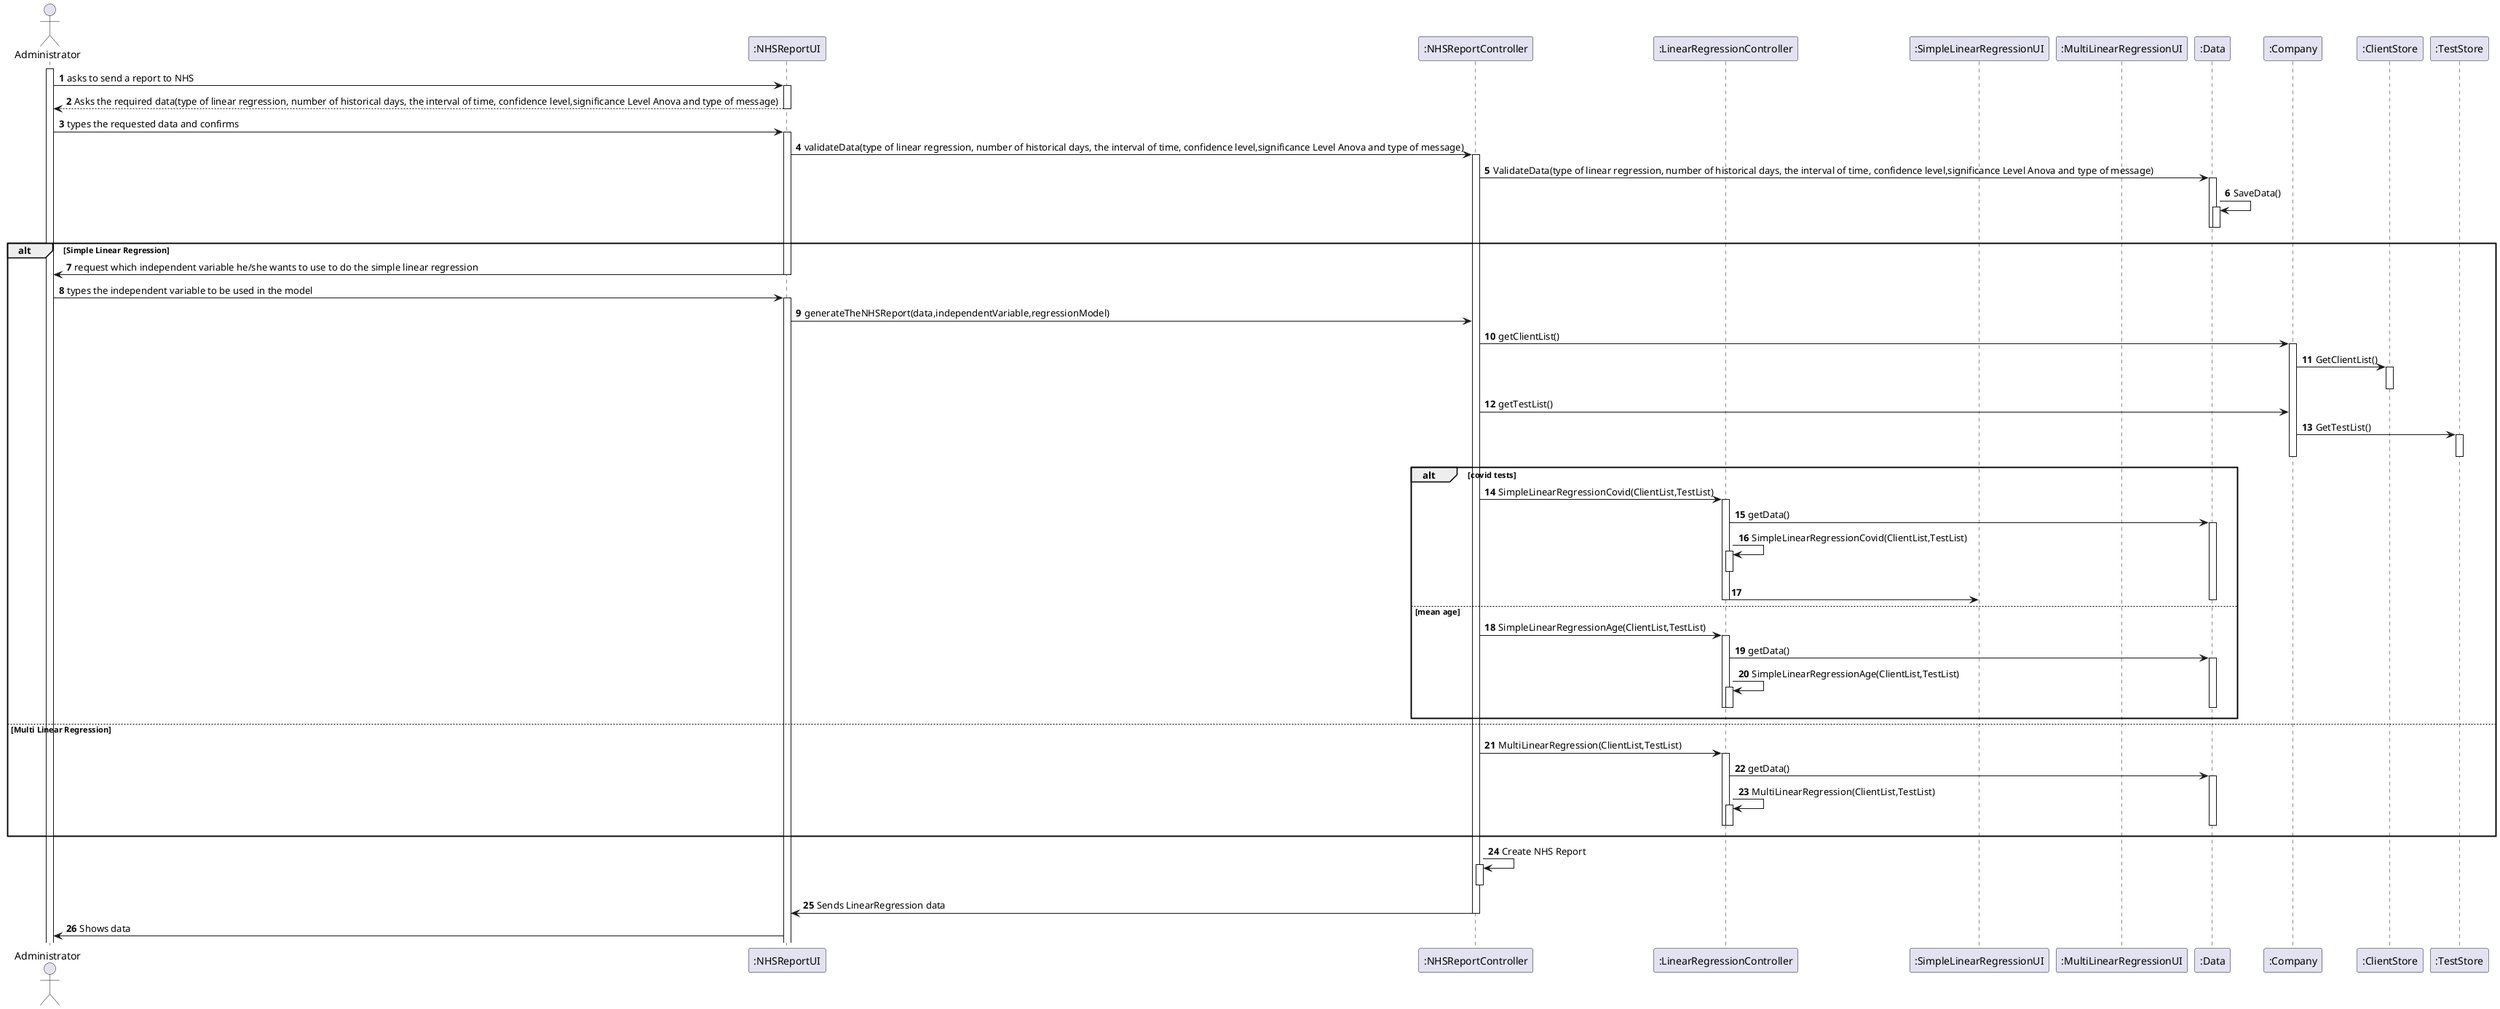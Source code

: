 @startuml
autonumber
'hide footbox
actor "Administrator" as ADMIN
participant ":NHSReportUI" as UI
participant ":NHSReportController" as CTRL
participant ":LinearRegressionController" as LRC
participant ":SimpleLinearRegressionUI" as SLRUI
participant ":MultiLinearRegressionUI" as MLRUI
participant ":Data" as DATA
participant ":Company" as COMP
participant ":ClientStore" as CLIENTSTO
participant ":TestStore" as TESTSTO


activate ADMIN
ADMIN -> UI : asks to send a report to NHS
activate UI
UI --> ADMIN : Asks the required data(type of linear regression, number of historical days, the interval of time, confidence level,significance Level Anova and type of message)
deactivate UI
ADMIN -> UI : types the requested data and confirms
activate UI
UI -> CTRL : validateData(type of linear regression, number of historical days, the interval of time, confidence level,significance Level Anova and type of message)
activate CTRL
CTRL -> DATA : ValidateData(type of linear regression, number of historical days, the interval of time, confidence level,significance Level Anova and type of message)
activate DATA
DATA -> DATA : SaveData()
activate DATA
deactivate DATA
deactivate DATA
alt Simple Linear Regression
UI -> ADMIN : request which independent variable he/she wants to use to do the simple linear regression
deactivate UI

ADMIN -> UI: types the independent variable to be used in the model
activate UI
UI -> CTRL: generateTheNHSReport(data,independentVariable,regressionModel)

CTRL -> COMP : getClientList()
activate COMP
COMP -> CLIENTSTO : GetClientList()
activate CLIENTSTO
deactivate CLIENTSTO
CTRL -> COMP : getTestList()
COMP -> TESTSTO : GetTestList()
activate TESTSTO
deactivate TESTSTO
deactivate COMP



alt covid tests

CTRL -> LRC : SimpleLinearRegressionCovid(ClientList,TestList)

activate LRC
LRC -> DATA : getData()
activate DATA
LRC -> LRC : SimpleLinearRegressionCovid(ClientList,TestList)
activate LRC
deactivate LRC

LRC -> SLRUI:
deactivate DATA
deactivate LRC

else mean age

CTRL -> LRC : SimpleLinearRegressionAge(ClientList,TestList)
activate LRC
LRC -> DATA : getData()
activate DATA
LRC -> LRC : SimpleLinearRegressionAge(ClientList,TestList)
activate LRC
deactivate LRC
deactivate DATA
deactivate LRC
end
else Multi Linear Regression

CTRL -> LRC : MultiLinearRegression(ClientList,TestList)

activate LRC
LRC -> DATA : getData()
activate DATA
LRC -> LRC : MultiLinearRegression(ClientList,TestList)
activate LRC
deactivate LRC
deactivate DATA
deactivate LRC

end

CTRL -> CTRL : Create NHS Report
activate CTRL
deactivate CTRL

CTRL -> UI : Sends LinearRegression data
deactivate CTRL

UI -> ADMIN : Shows data
@enduml